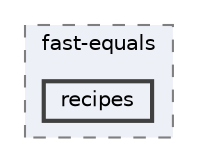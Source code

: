 digraph "C:/Users/arisc/OneDrive/Documents/GitHub/FINAL/EcoEats-Project/node_modules/fast-equals/recipes"
{
 // LATEX_PDF_SIZE
  bgcolor="transparent";
  edge [fontname=Helvetica,fontsize=10,labelfontname=Helvetica,labelfontsize=10];
  node [fontname=Helvetica,fontsize=10,shape=box,height=0.2,width=0.4];
  compound=true
  subgraph clusterdir_8e3ed55f2ecf9699efea5e7a9e523622 {
    graph [ bgcolor="#edf0f7", pencolor="grey50", label="fast-equals", fontname=Helvetica,fontsize=10 style="filled,dashed", URL="dir_8e3ed55f2ecf9699efea5e7a9e523622.html",tooltip=""]
  dir_ffe98331866d25c49faafa47986541f4 [label="recipes", fillcolor="#edf0f7", color="grey25", style="filled,bold", URL="dir_ffe98331866d25c49faafa47986541f4.html",tooltip=""];
  }
}
